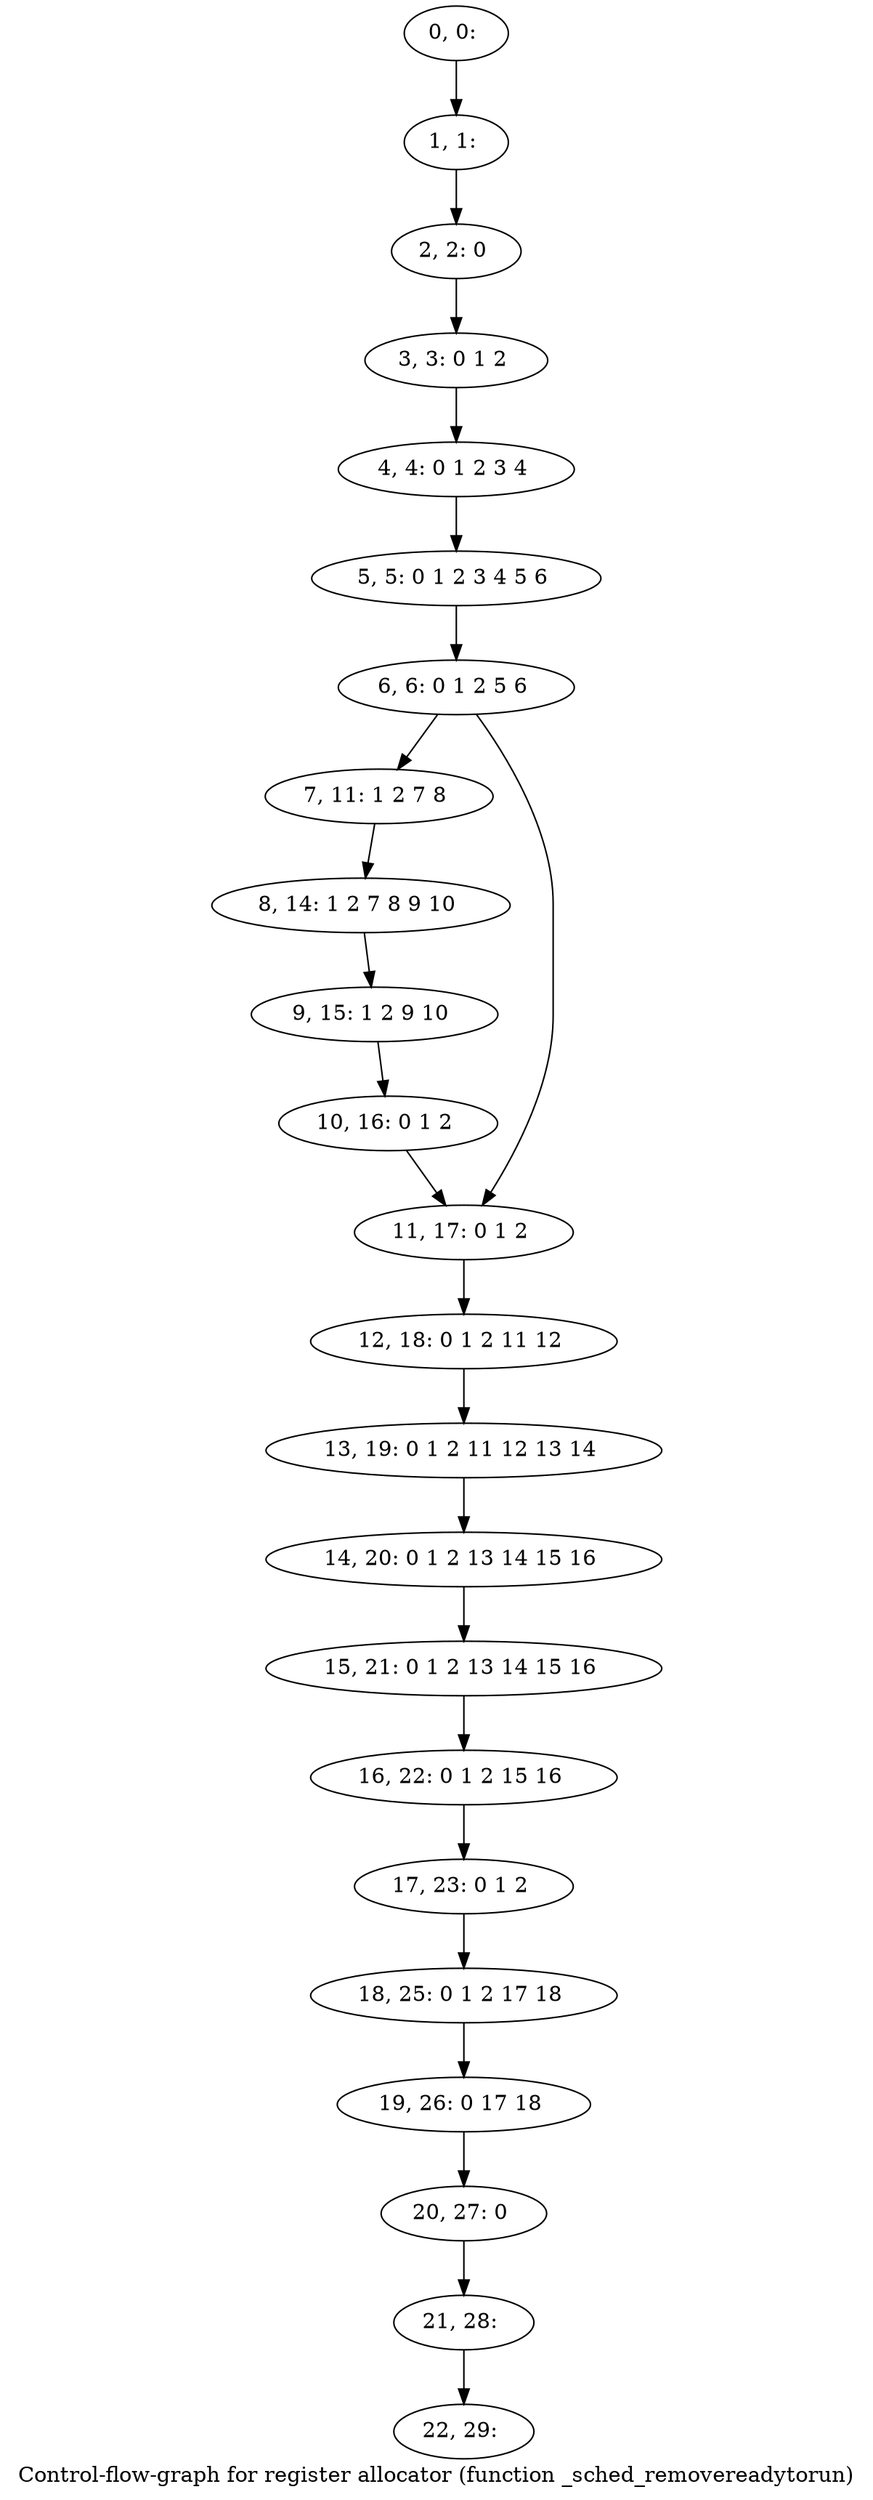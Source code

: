 digraph G {
graph [label="Control-flow-graph for register allocator (function _sched_removereadytorun)"]
0[label="0, 0: "];
1[label="1, 1: "];
2[label="2, 2: 0 "];
3[label="3, 3: 0 1 2 "];
4[label="4, 4: 0 1 2 3 4 "];
5[label="5, 5: 0 1 2 3 4 5 6 "];
6[label="6, 6: 0 1 2 5 6 "];
7[label="7, 11: 1 2 7 8 "];
8[label="8, 14: 1 2 7 8 9 10 "];
9[label="9, 15: 1 2 9 10 "];
10[label="10, 16: 0 1 2 "];
11[label="11, 17: 0 1 2 "];
12[label="12, 18: 0 1 2 11 12 "];
13[label="13, 19: 0 1 2 11 12 13 14 "];
14[label="14, 20: 0 1 2 13 14 15 16 "];
15[label="15, 21: 0 1 2 13 14 15 16 "];
16[label="16, 22: 0 1 2 15 16 "];
17[label="17, 23: 0 1 2 "];
18[label="18, 25: 0 1 2 17 18 "];
19[label="19, 26: 0 17 18 "];
20[label="20, 27: 0 "];
21[label="21, 28: "];
22[label="22, 29: "];
0->1 ;
1->2 ;
2->3 ;
3->4 ;
4->5 ;
5->6 ;
6->7 ;
6->11 ;
7->8 ;
8->9 ;
9->10 ;
10->11 ;
11->12 ;
12->13 ;
13->14 ;
14->15 ;
15->16 ;
16->17 ;
17->18 ;
18->19 ;
19->20 ;
20->21 ;
21->22 ;
}
